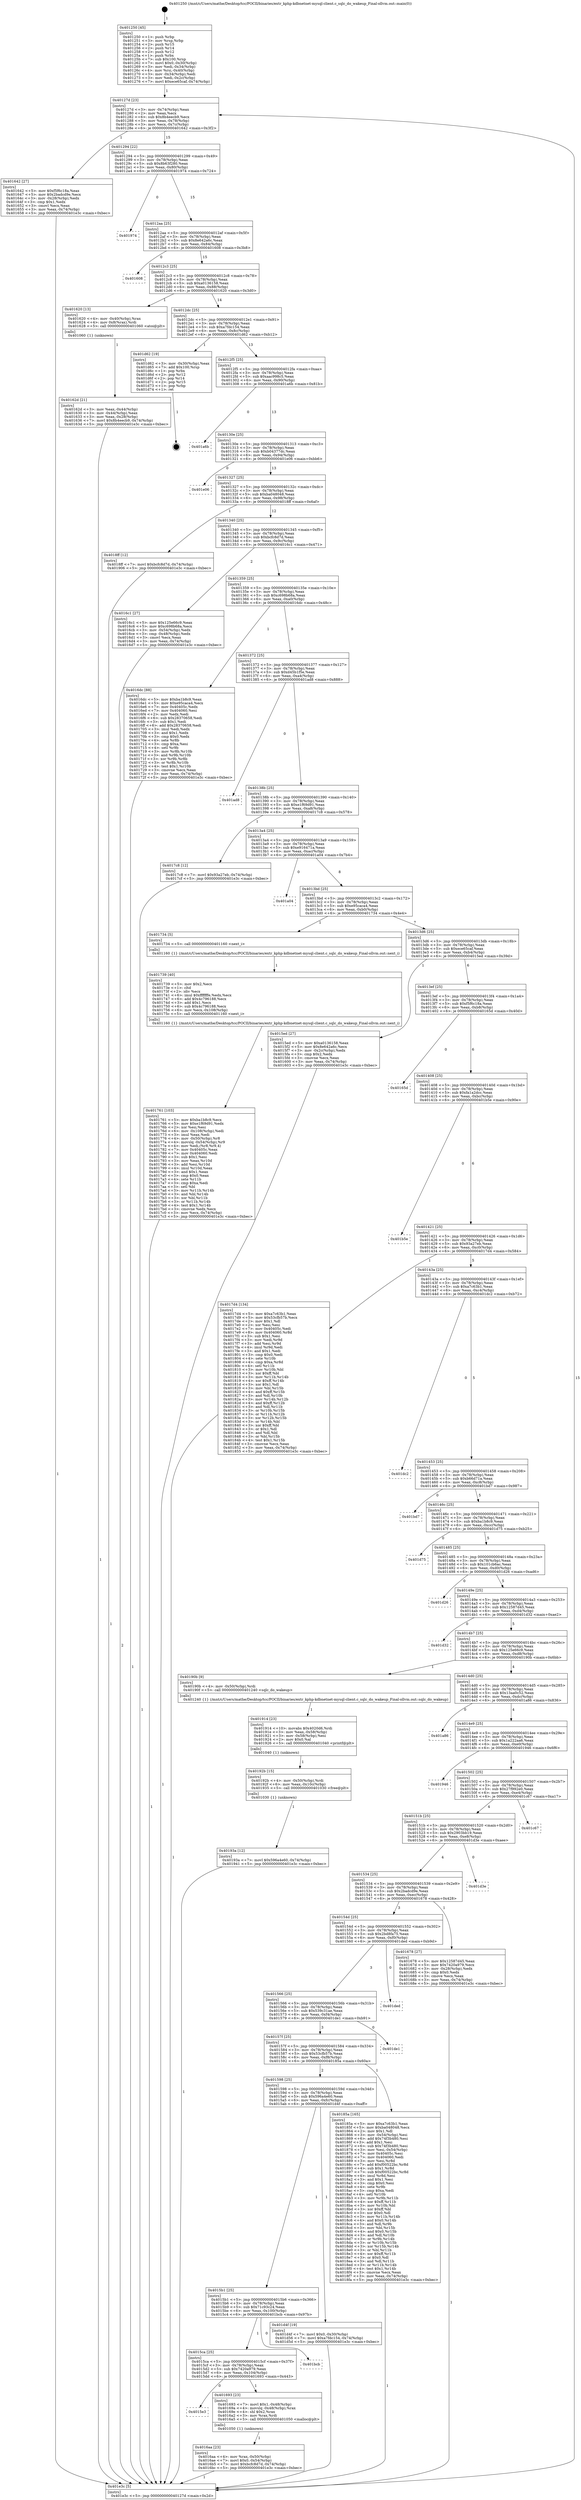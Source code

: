 digraph "0x401250" {
  label = "0x401250 (/mnt/c/Users/mathe/Desktop/tcc/POCII/binaries/extr_kphp-kdbnetnet-mysql-client.c_sqlc_do_wakeup_Final-ollvm.out::main(0))"
  labelloc = "t"
  node[shape=record]

  Entry [label="",width=0.3,height=0.3,shape=circle,fillcolor=black,style=filled]
  "0x40127d" [label="{
     0x40127d [23]\l
     | [instrs]\l
     &nbsp;&nbsp;0x40127d \<+3\>: mov -0x74(%rbp),%eax\l
     &nbsp;&nbsp;0x401280 \<+2\>: mov %eax,%ecx\l
     &nbsp;&nbsp;0x401282 \<+6\>: sub $0x8b4eecb9,%ecx\l
     &nbsp;&nbsp;0x401288 \<+3\>: mov %eax,-0x78(%rbp)\l
     &nbsp;&nbsp;0x40128b \<+3\>: mov %ecx,-0x7c(%rbp)\l
     &nbsp;&nbsp;0x40128e \<+6\>: je 0000000000401642 \<main+0x3f2\>\l
  }"]
  "0x401642" [label="{
     0x401642 [27]\l
     | [instrs]\l
     &nbsp;&nbsp;0x401642 \<+5\>: mov $0xf5f6c18a,%eax\l
     &nbsp;&nbsp;0x401647 \<+5\>: mov $0x2badcd9e,%ecx\l
     &nbsp;&nbsp;0x40164c \<+3\>: mov -0x28(%rbp),%edx\l
     &nbsp;&nbsp;0x40164f \<+3\>: cmp $0x1,%edx\l
     &nbsp;&nbsp;0x401652 \<+3\>: cmovl %ecx,%eax\l
     &nbsp;&nbsp;0x401655 \<+3\>: mov %eax,-0x74(%rbp)\l
     &nbsp;&nbsp;0x401658 \<+5\>: jmp 0000000000401e3c \<main+0xbec\>\l
  }"]
  "0x401294" [label="{
     0x401294 [22]\l
     | [instrs]\l
     &nbsp;&nbsp;0x401294 \<+5\>: jmp 0000000000401299 \<main+0x49\>\l
     &nbsp;&nbsp;0x401299 \<+3\>: mov -0x78(%rbp),%eax\l
     &nbsp;&nbsp;0x40129c \<+5\>: sub $0x8b63f280,%eax\l
     &nbsp;&nbsp;0x4012a1 \<+3\>: mov %eax,-0x80(%rbp)\l
     &nbsp;&nbsp;0x4012a4 \<+6\>: je 0000000000401974 \<main+0x724\>\l
  }"]
  Exit [label="",width=0.3,height=0.3,shape=circle,fillcolor=black,style=filled,peripheries=2]
  "0x401974" [label="{
     0x401974\l
  }", style=dashed]
  "0x4012aa" [label="{
     0x4012aa [25]\l
     | [instrs]\l
     &nbsp;&nbsp;0x4012aa \<+5\>: jmp 00000000004012af \<main+0x5f\>\l
     &nbsp;&nbsp;0x4012af \<+3\>: mov -0x78(%rbp),%eax\l
     &nbsp;&nbsp;0x4012b2 \<+5\>: sub $0x8e642a6c,%eax\l
     &nbsp;&nbsp;0x4012b7 \<+6\>: mov %eax,-0x84(%rbp)\l
     &nbsp;&nbsp;0x4012bd \<+6\>: je 0000000000401608 \<main+0x3b8\>\l
  }"]
  "0x40193a" [label="{
     0x40193a [12]\l
     | [instrs]\l
     &nbsp;&nbsp;0x40193a \<+7\>: movl $0x596a4e60,-0x74(%rbp)\l
     &nbsp;&nbsp;0x401941 \<+5\>: jmp 0000000000401e3c \<main+0xbec\>\l
  }"]
  "0x401608" [label="{
     0x401608\l
  }", style=dashed]
  "0x4012c3" [label="{
     0x4012c3 [25]\l
     | [instrs]\l
     &nbsp;&nbsp;0x4012c3 \<+5\>: jmp 00000000004012c8 \<main+0x78\>\l
     &nbsp;&nbsp;0x4012c8 \<+3\>: mov -0x78(%rbp),%eax\l
     &nbsp;&nbsp;0x4012cb \<+5\>: sub $0xa0136158,%eax\l
     &nbsp;&nbsp;0x4012d0 \<+6\>: mov %eax,-0x88(%rbp)\l
     &nbsp;&nbsp;0x4012d6 \<+6\>: je 0000000000401620 \<main+0x3d0\>\l
  }"]
  "0x40192b" [label="{
     0x40192b [15]\l
     | [instrs]\l
     &nbsp;&nbsp;0x40192b \<+4\>: mov -0x50(%rbp),%rdi\l
     &nbsp;&nbsp;0x40192f \<+6\>: mov %eax,-0x10c(%rbp)\l
     &nbsp;&nbsp;0x401935 \<+5\>: call 0000000000401030 \<free@plt\>\l
     | [calls]\l
     &nbsp;&nbsp;0x401030 \{1\} (unknown)\l
  }"]
  "0x401620" [label="{
     0x401620 [13]\l
     | [instrs]\l
     &nbsp;&nbsp;0x401620 \<+4\>: mov -0x40(%rbp),%rax\l
     &nbsp;&nbsp;0x401624 \<+4\>: mov 0x8(%rax),%rdi\l
     &nbsp;&nbsp;0x401628 \<+5\>: call 0000000000401060 \<atoi@plt\>\l
     | [calls]\l
     &nbsp;&nbsp;0x401060 \{1\} (unknown)\l
  }"]
  "0x4012dc" [label="{
     0x4012dc [25]\l
     | [instrs]\l
     &nbsp;&nbsp;0x4012dc \<+5\>: jmp 00000000004012e1 \<main+0x91\>\l
     &nbsp;&nbsp;0x4012e1 \<+3\>: mov -0x78(%rbp),%eax\l
     &nbsp;&nbsp;0x4012e4 \<+5\>: sub $0xa7fdc154,%eax\l
     &nbsp;&nbsp;0x4012e9 \<+6\>: mov %eax,-0x8c(%rbp)\l
     &nbsp;&nbsp;0x4012ef \<+6\>: je 0000000000401d62 \<main+0xb12\>\l
  }"]
  "0x401914" [label="{
     0x401914 [23]\l
     | [instrs]\l
     &nbsp;&nbsp;0x401914 \<+10\>: movabs $0x4020d6,%rdi\l
     &nbsp;&nbsp;0x40191e \<+3\>: mov %eax,-0x58(%rbp)\l
     &nbsp;&nbsp;0x401921 \<+3\>: mov -0x58(%rbp),%esi\l
     &nbsp;&nbsp;0x401924 \<+2\>: mov $0x0,%al\l
     &nbsp;&nbsp;0x401926 \<+5\>: call 0000000000401040 \<printf@plt\>\l
     | [calls]\l
     &nbsp;&nbsp;0x401040 \{1\} (unknown)\l
  }"]
  "0x401d62" [label="{
     0x401d62 [19]\l
     | [instrs]\l
     &nbsp;&nbsp;0x401d62 \<+3\>: mov -0x30(%rbp),%eax\l
     &nbsp;&nbsp;0x401d65 \<+7\>: add $0x100,%rsp\l
     &nbsp;&nbsp;0x401d6c \<+1\>: pop %rbx\l
     &nbsp;&nbsp;0x401d6d \<+2\>: pop %r12\l
     &nbsp;&nbsp;0x401d6f \<+2\>: pop %r14\l
     &nbsp;&nbsp;0x401d71 \<+2\>: pop %r15\l
     &nbsp;&nbsp;0x401d73 \<+1\>: pop %rbp\l
     &nbsp;&nbsp;0x401d74 \<+1\>: ret\l
  }"]
  "0x4012f5" [label="{
     0x4012f5 [25]\l
     | [instrs]\l
     &nbsp;&nbsp;0x4012f5 \<+5\>: jmp 00000000004012fa \<main+0xaa\>\l
     &nbsp;&nbsp;0x4012fa \<+3\>: mov -0x78(%rbp),%eax\l
     &nbsp;&nbsp;0x4012fd \<+5\>: sub $0xaac998c5,%eax\l
     &nbsp;&nbsp;0x401302 \<+6\>: mov %eax,-0x90(%rbp)\l
     &nbsp;&nbsp;0x401308 \<+6\>: je 0000000000401a6b \<main+0x81b\>\l
  }"]
  "0x401761" [label="{
     0x401761 [103]\l
     | [instrs]\l
     &nbsp;&nbsp;0x401761 \<+5\>: mov $0xba1b8c9,%ecx\l
     &nbsp;&nbsp;0x401766 \<+5\>: mov $0xe1f69d91,%edx\l
     &nbsp;&nbsp;0x40176b \<+2\>: xor %esi,%esi\l
     &nbsp;&nbsp;0x40176d \<+6\>: mov -0x108(%rbp),%edi\l
     &nbsp;&nbsp;0x401773 \<+3\>: imul %eax,%edi\l
     &nbsp;&nbsp;0x401776 \<+4\>: mov -0x50(%rbp),%r8\l
     &nbsp;&nbsp;0x40177a \<+4\>: movslq -0x54(%rbp),%r9\l
     &nbsp;&nbsp;0x40177e \<+4\>: mov %edi,(%r8,%r9,4)\l
     &nbsp;&nbsp;0x401782 \<+7\>: mov 0x40405c,%eax\l
     &nbsp;&nbsp;0x401789 \<+7\>: mov 0x404060,%edi\l
     &nbsp;&nbsp;0x401790 \<+3\>: sub $0x1,%esi\l
     &nbsp;&nbsp;0x401793 \<+3\>: mov %eax,%r10d\l
     &nbsp;&nbsp;0x401796 \<+3\>: add %esi,%r10d\l
     &nbsp;&nbsp;0x401799 \<+4\>: imul %r10d,%eax\l
     &nbsp;&nbsp;0x40179d \<+3\>: and $0x1,%eax\l
     &nbsp;&nbsp;0x4017a0 \<+3\>: cmp $0x0,%eax\l
     &nbsp;&nbsp;0x4017a3 \<+4\>: sete %r11b\l
     &nbsp;&nbsp;0x4017a7 \<+3\>: cmp $0xa,%edi\l
     &nbsp;&nbsp;0x4017aa \<+3\>: setl %bl\l
     &nbsp;&nbsp;0x4017ad \<+3\>: mov %r11b,%r14b\l
     &nbsp;&nbsp;0x4017b0 \<+3\>: and %bl,%r14b\l
     &nbsp;&nbsp;0x4017b3 \<+3\>: xor %bl,%r11b\l
     &nbsp;&nbsp;0x4017b6 \<+3\>: or %r11b,%r14b\l
     &nbsp;&nbsp;0x4017b9 \<+4\>: test $0x1,%r14b\l
     &nbsp;&nbsp;0x4017bd \<+3\>: cmovne %edx,%ecx\l
     &nbsp;&nbsp;0x4017c0 \<+3\>: mov %ecx,-0x74(%rbp)\l
     &nbsp;&nbsp;0x4017c3 \<+5\>: jmp 0000000000401e3c \<main+0xbec\>\l
  }"]
  "0x401a6b" [label="{
     0x401a6b\l
  }", style=dashed]
  "0x40130e" [label="{
     0x40130e [25]\l
     | [instrs]\l
     &nbsp;&nbsp;0x40130e \<+5\>: jmp 0000000000401313 \<main+0xc3\>\l
     &nbsp;&nbsp;0x401313 \<+3\>: mov -0x78(%rbp),%eax\l
     &nbsp;&nbsp;0x401316 \<+5\>: sub $0xb04377dc,%eax\l
     &nbsp;&nbsp;0x40131b \<+6\>: mov %eax,-0x94(%rbp)\l
     &nbsp;&nbsp;0x401321 \<+6\>: je 0000000000401e06 \<main+0xbb6\>\l
  }"]
  "0x401739" [label="{
     0x401739 [40]\l
     | [instrs]\l
     &nbsp;&nbsp;0x401739 \<+5\>: mov $0x2,%ecx\l
     &nbsp;&nbsp;0x40173e \<+1\>: cltd\l
     &nbsp;&nbsp;0x40173f \<+2\>: idiv %ecx\l
     &nbsp;&nbsp;0x401741 \<+6\>: imul $0xfffffffe,%edx,%ecx\l
     &nbsp;&nbsp;0x401747 \<+6\>: add $0x4c796188,%ecx\l
     &nbsp;&nbsp;0x40174d \<+3\>: add $0x1,%ecx\l
     &nbsp;&nbsp;0x401750 \<+6\>: sub $0x4c796188,%ecx\l
     &nbsp;&nbsp;0x401756 \<+6\>: mov %ecx,-0x108(%rbp)\l
     &nbsp;&nbsp;0x40175c \<+5\>: call 0000000000401160 \<next_i\>\l
     | [calls]\l
     &nbsp;&nbsp;0x401160 \{1\} (/mnt/c/Users/mathe/Desktop/tcc/POCII/binaries/extr_kphp-kdbnetnet-mysql-client.c_sqlc_do_wakeup_Final-ollvm.out::next_i)\l
  }"]
  "0x401e06" [label="{
     0x401e06\l
  }", style=dashed]
  "0x401327" [label="{
     0x401327 [25]\l
     | [instrs]\l
     &nbsp;&nbsp;0x401327 \<+5\>: jmp 000000000040132c \<main+0xdc\>\l
     &nbsp;&nbsp;0x40132c \<+3\>: mov -0x78(%rbp),%eax\l
     &nbsp;&nbsp;0x40132f \<+5\>: sub $0xba048048,%eax\l
     &nbsp;&nbsp;0x401334 \<+6\>: mov %eax,-0x98(%rbp)\l
     &nbsp;&nbsp;0x40133a \<+6\>: je 00000000004018ff \<main+0x6af\>\l
  }"]
  "0x4016aa" [label="{
     0x4016aa [23]\l
     | [instrs]\l
     &nbsp;&nbsp;0x4016aa \<+4\>: mov %rax,-0x50(%rbp)\l
     &nbsp;&nbsp;0x4016ae \<+7\>: movl $0x0,-0x54(%rbp)\l
     &nbsp;&nbsp;0x4016b5 \<+7\>: movl $0xbcfc8d7d,-0x74(%rbp)\l
     &nbsp;&nbsp;0x4016bc \<+5\>: jmp 0000000000401e3c \<main+0xbec\>\l
  }"]
  "0x4018ff" [label="{
     0x4018ff [12]\l
     | [instrs]\l
     &nbsp;&nbsp;0x4018ff \<+7\>: movl $0xbcfc8d7d,-0x74(%rbp)\l
     &nbsp;&nbsp;0x401906 \<+5\>: jmp 0000000000401e3c \<main+0xbec\>\l
  }"]
  "0x401340" [label="{
     0x401340 [25]\l
     | [instrs]\l
     &nbsp;&nbsp;0x401340 \<+5\>: jmp 0000000000401345 \<main+0xf5\>\l
     &nbsp;&nbsp;0x401345 \<+3\>: mov -0x78(%rbp),%eax\l
     &nbsp;&nbsp;0x401348 \<+5\>: sub $0xbcfc8d7d,%eax\l
     &nbsp;&nbsp;0x40134d \<+6\>: mov %eax,-0x9c(%rbp)\l
     &nbsp;&nbsp;0x401353 \<+6\>: je 00000000004016c1 \<main+0x471\>\l
  }"]
  "0x4015e3" [label="{
     0x4015e3\l
  }", style=dashed]
  "0x4016c1" [label="{
     0x4016c1 [27]\l
     | [instrs]\l
     &nbsp;&nbsp;0x4016c1 \<+5\>: mov $0x125e66c9,%eax\l
     &nbsp;&nbsp;0x4016c6 \<+5\>: mov $0xc698b68a,%ecx\l
     &nbsp;&nbsp;0x4016cb \<+3\>: mov -0x54(%rbp),%edx\l
     &nbsp;&nbsp;0x4016ce \<+3\>: cmp -0x48(%rbp),%edx\l
     &nbsp;&nbsp;0x4016d1 \<+3\>: cmovl %ecx,%eax\l
     &nbsp;&nbsp;0x4016d4 \<+3\>: mov %eax,-0x74(%rbp)\l
     &nbsp;&nbsp;0x4016d7 \<+5\>: jmp 0000000000401e3c \<main+0xbec\>\l
  }"]
  "0x401359" [label="{
     0x401359 [25]\l
     | [instrs]\l
     &nbsp;&nbsp;0x401359 \<+5\>: jmp 000000000040135e \<main+0x10e\>\l
     &nbsp;&nbsp;0x40135e \<+3\>: mov -0x78(%rbp),%eax\l
     &nbsp;&nbsp;0x401361 \<+5\>: sub $0xc698b68a,%eax\l
     &nbsp;&nbsp;0x401366 \<+6\>: mov %eax,-0xa0(%rbp)\l
     &nbsp;&nbsp;0x40136c \<+6\>: je 00000000004016dc \<main+0x48c\>\l
  }"]
  "0x401693" [label="{
     0x401693 [23]\l
     | [instrs]\l
     &nbsp;&nbsp;0x401693 \<+7\>: movl $0x1,-0x48(%rbp)\l
     &nbsp;&nbsp;0x40169a \<+4\>: movslq -0x48(%rbp),%rax\l
     &nbsp;&nbsp;0x40169e \<+4\>: shl $0x2,%rax\l
     &nbsp;&nbsp;0x4016a2 \<+3\>: mov %rax,%rdi\l
     &nbsp;&nbsp;0x4016a5 \<+5\>: call 0000000000401050 \<malloc@plt\>\l
     | [calls]\l
     &nbsp;&nbsp;0x401050 \{1\} (unknown)\l
  }"]
  "0x4016dc" [label="{
     0x4016dc [88]\l
     | [instrs]\l
     &nbsp;&nbsp;0x4016dc \<+5\>: mov $0xba1b8c9,%eax\l
     &nbsp;&nbsp;0x4016e1 \<+5\>: mov $0xe95caca4,%ecx\l
     &nbsp;&nbsp;0x4016e6 \<+7\>: mov 0x40405c,%edx\l
     &nbsp;&nbsp;0x4016ed \<+7\>: mov 0x404060,%esi\l
     &nbsp;&nbsp;0x4016f4 \<+2\>: mov %edx,%edi\l
     &nbsp;&nbsp;0x4016f6 \<+6\>: sub $0x28370658,%edi\l
     &nbsp;&nbsp;0x4016fc \<+3\>: sub $0x1,%edi\l
     &nbsp;&nbsp;0x4016ff \<+6\>: add $0x28370658,%edi\l
     &nbsp;&nbsp;0x401705 \<+3\>: imul %edi,%edx\l
     &nbsp;&nbsp;0x401708 \<+3\>: and $0x1,%edx\l
     &nbsp;&nbsp;0x40170b \<+3\>: cmp $0x0,%edx\l
     &nbsp;&nbsp;0x40170e \<+4\>: sete %r8b\l
     &nbsp;&nbsp;0x401712 \<+3\>: cmp $0xa,%esi\l
     &nbsp;&nbsp;0x401715 \<+4\>: setl %r9b\l
     &nbsp;&nbsp;0x401719 \<+3\>: mov %r8b,%r10b\l
     &nbsp;&nbsp;0x40171c \<+3\>: and %r9b,%r10b\l
     &nbsp;&nbsp;0x40171f \<+3\>: xor %r9b,%r8b\l
     &nbsp;&nbsp;0x401722 \<+3\>: or %r8b,%r10b\l
     &nbsp;&nbsp;0x401725 \<+4\>: test $0x1,%r10b\l
     &nbsp;&nbsp;0x401729 \<+3\>: cmovne %ecx,%eax\l
     &nbsp;&nbsp;0x40172c \<+3\>: mov %eax,-0x74(%rbp)\l
     &nbsp;&nbsp;0x40172f \<+5\>: jmp 0000000000401e3c \<main+0xbec\>\l
  }"]
  "0x401372" [label="{
     0x401372 [25]\l
     | [instrs]\l
     &nbsp;&nbsp;0x401372 \<+5\>: jmp 0000000000401377 \<main+0x127\>\l
     &nbsp;&nbsp;0x401377 \<+3\>: mov -0x78(%rbp),%eax\l
     &nbsp;&nbsp;0x40137a \<+5\>: sub $0xd45b1f5e,%eax\l
     &nbsp;&nbsp;0x40137f \<+6\>: mov %eax,-0xa4(%rbp)\l
     &nbsp;&nbsp;0x401385 \<+6\>: je 0000000000401ad8 \<main+0x888\>\l
  }"]
  "0x4015ca" [label="{
     0x4015ca [25]\l
     | [instrs]\l
     &nbsp;&nbsp;0x4015ca \<+5\>: jmp 00000000004015cf \<main+0x37f\>\l
     &nbsp;&nbsp;0x4015cf \<+3\>: mov -0x78(%rbp),%eax\l
     &nbsp;&nbsp;0x4015d2 \<+5\>: sub $0x7420a979,%eax\l
     &nbsp;&nbsp;0x4015d7 \<+6\>: mov %eax,-0x104(%rbp)\l
     &nbsp;&nbsp;0x4015dd \<+6\>: je 0000000000401693 \<main+0x443\>\l
  }"]
  "0x401ad8" [label="{
     0x401ad8\l
  }", style=dashed]
  "0x40138b" [label="{
     0x40138b [25]\l
     | [instrs]\l
     &nbsp;&nbsp;0x40138b \<+5\>: jmp 0000000000401390 \<main+0x140\>\l
     &nbsp;&nbsp;0x401390 \<+3\>: mov -0x78(%rbp),%eax\l
     &nbsp;&nbsp;0x401393 \<+5\>: sub $0xe1f69d91,%eax\l
     &nbsp;&nbsp;0x401398 \<+6\>: mov %eax,-0xa8(%rbp)\l
     &nbsp;&nbsp;0x40139e \<+6\>: je 00000000004017c8 \<main+0x578\>\l
  }"]
  "0x401bcb" [label="{
     0x401bcb\l
  }", style=dashed]
  "0x4017c8" [label="{
     0x4017c8 [12]\l
     | [instrs]\l
     &nbsp;&nbsp;0x4017c8 \<+7\>: movl $0x93a27eb,-0x74(%rbp)\l
     &nbsp;&nbsp;0x4017cf \<+5\>: jmp 0000000000401e3c \<main+0xbec\>\l
  }"]
  "0x4013a4" [label="{
     0x4013a4 [25]\l
     | [instrs]\l
     &nbsp;&nbsp;0x4013a4 \<+5\>: jmp 00000000004013a9 \<main+0x159\>\l
     &nbsp;&nbsp;0x4013a9 \<+3\>: mov -0x78(%rbp),%eax\l
     &nbsp;&nbsp;0x4013ac \<+5\>: sub $0xe916471a,%eax\l
     &nbsp;&nbsp;0x4013b1 \<+6\>: mov %eax,-0xac(%rbp)\l
     &nbsp;&nbsp;0x4013b7 \<+6\>: je 0000000000401a04 \<main+0x7b4\>\l
  }"]
  "0x4015b1" [label="{
     0x4015b1 [25]\l
     | [instrs]\l
     &nbsp;&nbsp;0x4015b1 \<+5\>: jmp 00000000004015b6 \<main+0x366\>\l
     &nbsp;&nbsp;0x4015b6 \<+3\>: mov -0x78(%rbp),%eax\l
     &nbsp;&nbsp;0x4015b9 \<+5\>: sub $0x71c93c24,%eax\l
     &nbsp;&nbsp;0x4015be \<+6\>: mov %eax,-0x100(%rbp)\l
     &nbsp;&nbsp;0x4015c4 \<+6\>: je 0000000000401bcb \<main+0x97b\>\l
  }"]
  "0x401a04" [label="{
     0x401a04\l
  }", style=dashed]
  "0x4013bd" [label="{
     0x4013bd [25]\l
     | [instrs]\l
     &nbsp;&nbsp;0x4013bd \<+5\>: jmp 00000000004013c2 \<main+0x172\>\l
     &nbsp;&nbsp;0x4013c2 \<+3\>: mov -0x78(%rbp),%eax\l
     &nbsp;&nbsp;0x4013c5 \<+5\>: sub $0xe95caca4,%eax\l
     &nbsp;&nbsp;0x4013ca \<+6\>: mov %eax,-0xb0(%rbp)\l
     &nbsp;&nbsp;0x4013d0 \<+6\>: je 0000000000401734 \<main+0x4e4\>\l
  }"]
  "0x401d4f" [label="{
     0x401d4f [19]\l
     | [instrs]\l
     &nbsp;&nbsp;0x401d4f \<+7\>: movl $0x0,-0x30(%rbp)\l
     &nbsp;&nbsp;0x401d56 \<+7\>: movl $0xa7fdc154,-0x74(%rbp)\l
     &nbsp;&nbsp;0x401d5d \<+5\>: jmp 0000000000401e3c \<main+0xbec\>\l
  }"]
  "0x401734" [label="{
     0x401734 [5]\l
     | [instrs]\l
     &nbsp;&nbsp;0x401734 \<+5\>: call 0000000000401160 \<next_i\>\l
     | [calls]\l
     &nbsp;&nbsp;0x401160 \{1\} (/mnt/c/Users/mathe/Desktop/tcc/POCII/binaries/extr_kphp-kdbnetnet-mysql-client.c_sqlc_do_wakeup_Final-ollvm.out::next_i)\l
  }"]
  "0x4013d6" [label="{
     0x4013d6 [25]\l
     | [instrs]\l
     &nbsp;&nbsp;0x4013d6 \<+5\>: jmp 00000000004013db \<main+0x18b\>\l
     &nbsp;&nbsp;0x4013db \<+3\>: mov -0x78(%rbp),%eax\l
     &nbsp;&nbsp;0x4013de \<+5\>: sub $0xece65caf,%eax\l
     &nbsp;&nbsp;0x4013e3 \<+6\>: mov %eax,-0xb4(%rbp)\l
     &nbsp;&nbsp;0x4013e9 \<+6\>: je 00000000004015ed \<main+0x39d\>\l
  }"]
  "0x401598" [label="{
     0x401598 [25]\l
     | [instrs]\l
     &nbsp;&nbsp;0x401598 \<+5\>: jmp 000000000040159d \<main+0x34d\>\l
     &nbsp;&nbsp;0x40159d \<+3\>: mov -0x78(%rbp),%eax\l
     &nbsp;&nbsp;0x4015a0 \<+5\>: sub $0x596a4e60,%eax\l
     &nbsp;&nbsp;0x4015a5 \<+6\>: mov %eax,-0xfc(%rbp)\l
     &nbsp;&nbsp;0x4015ab \<+6\>: je 0000000000401d4f \<main+0xaff\>\l
  }"]
  "0x4015ed" [label="{
     0x4015ed [27]\l
     | [instrs]\l
     &nbsp;&nbsp;0x4015ed \<+5\>: mov $0xa0136158,%eax\l
     &nbsp;&nbsp;0x4015f2 \<+5\>: mov $0x8e642a6c,%ecx\l
     &nbsp;&nbsp;0x4015f7 \<+3\>: mov -0x2c(%rbp),%edx\l
     &nbsp;&nbsp;0x4015fa \<+3\>: cmp $0x2,%edx\l
     &nbsp;&nbsp;0x4015fd \<+3\>: cmovne %ecx,%eax\l
     &nbsp;&nbsp;0x401600 \<+3\>: mov %eax,-0x74(%rbp)\l
     &nbsp;&nbsp;0x401603 \<+5\>: jmp 0000000000401e3c \<main+0xbec\>\l
  }"]
  "0x4013ef" [label="{
     0x4013ef [25]\l
     | [instrs]\l
     &nbsp;&nbsp;0x4013ef \<+5\>: jmp 00000000004013f4 \<main+0x1a4\>\l
     &nbsp;&nbsp;0x4013f4 \<+3\>: mov -0x78(%rbp),%eax\l
     &nbsp;&nbsp;0x4013f7 \<+5\>: sub $0xf5f6c18a,%eax\l
     &nbsp;&nbsp;0x4013fc \<+6\>: mov %eax,-0xb8(%rbp)\l
     &nbsp;&nbsp;0x401402 \<+6\>: je 000000000040165d \<main+0x40d\>\l
  }"]
  "0x401e3c" [label="{
     0x401e3c [5]\l
     | [instrs]\l
     &nbsp;&nbsp;0x401e3c \<+5\>: jmp 000000000040127d \<main+0x2d\>\l
  }"]
  "0x401250" [label="{
     0x401250 [45]\l
     | [instrs]\l
     &nbsp;&nbsp;0x401250 \<+1\>: push %rbp\l
     &nbsp;&nbsp;0x401251 \<+3\>: mov %rsp,%rbp\l
     &nbsp;&nbsp;0x401254 \<+2\>: push %r15\l
     &nbsp;&nbsp;0x401256 \<+2\>: push %r14\l
     &nbsp;&nbsp;0x401258 \<+2\>: push %r12\l
     &nbsp;&nbsp;0x40125a \<+1\>: push %rbx\l
     &nbsp;&nbsp;0x40125b \<+7\>: sub $0x100,%rsp\l
     &nbsp;&nbsp;0x401262 \<+7\>: movl $0x0,-0x30(%rbp)\l
     &nbsp;&nbsp;0x401269 \<+3\>: mov %edi,-0x34(%rbp)\l
     &nbsp;&nbsp;0x40126c \<+4\>: mov %rsi,-0x40(%rbp)\l
     &nbsp;&nbsp;0x401270 \<+3\>: mov -0x34(%rbp),%edi\l
     &nbsp;&nbsp;0x401273 \<+3\>: mov %edi,-0x2c(%rbp)\l
     &nbsp;&nbsp;0x401276 \<+7\>: movl $0xece65caf,-0x74(%rbp)\l
  }"]
  "0x40162d" [label="{
     0x40162d [21]\l
     | [instrs]\l
     &nbsp;&nbsp;0x40162d \<+3\>: mov %eax,-0x44(%rbp)\l
     &nbsp;&nbsp;0x401630 \<+3\>: mov -0x44(%rbp),%eax\l
     &nbsp;&nbsp;0x401633 \<+3\>: mov %eax,-0x28(%rbp)\l
     &nbsp;&nbsp;0x401636 \<+7\>: movl $0x8b4eecb9,-0x74(%rbp)\l
     &nbsp;&nbsp;0x40163d \<+5\>: jmp 0000000000401e3c \<main+0xbec\>\l
  }"]
  "0x40185a" [label="{
     0x40185a [165]\l
     | [instrs]\l
     &nbsp;&nbsp;0x40185a \<+5\>: mov $0xa7c63b1,%eax\l
     &nbsp;&nbsp;0x40185f \<+5\>: mov $0xba048048,%ecx\l
     &nbsp;&nbsp;0x401864 \<+2\>: mov $0x1,%dl\l
     &nbsp;&nbsp;0x401866 \<+3\>: mov -0x54(%rbp),%esi\l
     &nbsp;&nbsp;0x401869 \<+6\>: add $0x74f3b480,%esi\l
     &nbsp;&nbsp;0x40186f \<+3\>: add $0x1,%esi\l
     &nbsp;&nbsp;0x401872 \<+6\>: sub $0x74f3b480,%esi\l
     &nbsp;&nbsp;0x401878 \<+3\>: mov %esi,-0x54(%rbp)\l
     &nbsp;&nbsp;0x40187b \<+7\>: mov 0x40405c,%esi\l
     &nbsp;&nbsp;0x401882 \<+7\>: mov 0x404060,%edi\l
     &nbsp;&nbsp;0x401889 \<+3\>: mov %esi,%r8d\l
     &nbsp;&nbsp;0x40188c \<+7\>: add $0xf00522bc,%r8d\l
     &nbsp;&nbsp;0x401893 \<+4\>: sub $0x1,%r8d\l
     &nbsp;&nbsp;0x401897 \<+7\>: sub $0xf00522bc,%r8d\l
     &nbsp;&nbsp;0x40189e \<+4\>: imul %r8d,%esi\l
     &nbsp;&nbsp;0x4018a2 \<+3\>: and $0x1,%esi\l
     &nbsp;&nbsp;0x4018a5 \<+3\>: cmp $0x0,%esi\l
     &nbsp;&nbsp;0x4018a8 \<+4\>: sete %r9b\l
     &nbsp;&nbsp;0x4018ac \<+3\>: cmp $0xa,%edi\l
     &nbsp;&nbsp;0x4018af \<+4\>: setl %r10b\l
     &nbsp;&nbsp;0x4018b3 \<+3\>: mov %r9b,%r11b\l
     &nbsp;&nbsp;0x4018b6 \<+4\>: xor $0xff,%r11b\l
     &nbsp;&nbsp;0x4018ba \<+3\>: mov %r10b,%bl\l
     &nbsp;&nbsp;0x4018bd \<+3\>: xor $0xff,%bl\l
     &nbsp;&nbsp;0x4018c0 \<+3\>: xor $0x0,%dl\l
     &nbsp;&nbsp;0x4018c3 \<+3\>: mov %r11b,%r14b\l
     &nbsp;&nbsp;0x4018c6 \<+4\>: and $0x0,%r14b\l
     &nbsp;&nbsp;0x4018ca \<+3\>: and %dl,%r9b\l
     &nbsp;&nbsp;0x4018cd \<+3\>: mov %bl,%r15b\l
     &nbsp;&nbsp;0x4018d0 \<+4\>: and $0x0,%r15b\l
     &nbsp;&nbsp;0x4018d4 \<+3\>: and %dl,%r10b\l
     &nbsp;&nbsp;0x4018d7 \<+3\>: or %r9b,%r14b\l
     &nbsp;&nbsp;0x4018da \<+3\>: or %r10b,%r15b\l
     &nbsp;&nbsp;0x4018dd \<+3\>: xor %r15b,%r14b\l
     &nbsp;&nbsp;0x4018e0 \<+3\>: or %bl,%r11b\l
     &nbsp;&nbsp;0x4018e3 \<+4\>: xor $0xff,%r11b\l
     &nbsp;&nbsp;0x4018e7 \<+3\>: or $0x0,%dl\l
     &nbsp;&nbsp;0x4018ea \<+3\>: and %dl,%r11b\l
     &nbsp;&nbsp;0x4018ed \<+3\>: or %r11b,%r14b\l
     &nbsp;&nbsp;0x4018f0 \<+4\>: test $0x1,%r14b\l
     &nbsp;&nbsp;0x4018f4 \<+3\>: cmovne %ecx,%eax\l
     &nbsp;&nbsp;0x4018f7 \<+3\>: mov %eax,-0x74(%rbp)\l
     &nbsp;&nbsp;0x4018fa \<+5\>: jmp 0000000000401e3c \<main+0xbec\>\l
  }"]
  "0x40165d" [label="{
     0x40165d\l
  }", style=dashed]
  "0x401408" [label="{
     0x401408 [25]\l
     | [instrs]\l
     &nbsp;&nbsp;0x401408 \<+5\>: jmp 000000000040140d \<main+0x1bd\>\l
     &nbsp;&nbsp;0x40140d \<+3\>: mov -0x78(%rbp),%eax\l
     &nbsp;&nbsp;0x401410 \<+5\>: sub $0xfa1a2dcc,%eax\l
     &nbsp;&nbsp;0x401415 \<+6\>: mov %eax,-0xbc(%rbp)\l
     &nbsp;&nbsp;0x40141b \<+6\>: je 0000000000401b5e \<main+0x90e\>\l
  }"]
  "0x40157f" [label="{
     0x40157f [25]\l
     | [instrs]\l
     &nbsp;&nbsp;0x40157f \<+5\>: jmp 0000000000401584 \<main+0x334\>\l
     &nbsp;&nbsp;0x401584 \<+3\>: mov -0x78(%rbp),%eax\l
     &nbsp;&nbsp;0x401587 \<+5\>: sub $0x53cfb57b,%eax\l
     &nbsp;&nbsp;0x40158c \<+6\>: mov %eax,-0xf8(%rbp)\l
     &nbsp;&nbsp;0x401592 \<+6\>: je 000000000040185a \<main+0x60a\>\l
  }"]
  "0x401b5e" [label="{
     0x401b5e\l
  }", style=dashed]
  "0x401421" [label="{
     0x401421 [25]\l
     | [instrs]\l
     &nbsp;&nbsp;0x401421 \<+5\>: jmp 0000000000401426 \<main+0x1d6\>\l
     &nbsp;&nbsp;0x401426 \<+3\>: mov -0x78(%rbp),%eax\l
     &nbsp;&nbsp;0x401429 \<+5\>: sub $0x93a27eb,%eax\l
     &nbsp;&nbsp;0x40142e \<+6\>: mov %eax,-0xc0(%rbp)\l
     &nbsp;&nbsp;0x401434 \<+6\>: je 00000000004017d4 \<main+0x584\>\l
  }"]
  "0x401de1" [label="{
     0x401de1\l
  }", style=dashed]
  "0x4017d4" [label="{
     0x4017d4 [134]\l
     | [instrs]\l
     &nbsp;&nbsp;0x4017d4 \<+5\>: mov $0xa7c63b1,%eax\l
     &nbsp;&nbsp;0x4017d9 \<+5\>: mov $0x53cfb57b,%ecx\l
     &nbsp;&nbsp;0x4017de \<+2\>: mov $0x1,%dl\l
     &nbsp;&nbsp;0x4017e0 \<+2\>: xor %esi,%esi\l
     &nbsp;&nbsp;0x4017e2 \<+7\>: mov 0x40405c,%edi\l
     &nbsp;&nbsp;0x4017e9 \<+8\>: mov 0x404060,%r8d\l
     &nbsp;&nbsp;0x4017f1 \<+3\>: sub $0x1,%esi\l
     &nbsp;&nbsp;0x4017f4 \<+3\>: mov %edi,%r9d\l
     &nbsp;&nbsp;0x4017f7 \<+3\>: add %esi,%r9d\l
     &nbsp;&nbsp;0x4017fa \<+4\>: imul %r9d,%edi\l
     &nbsp;&nbsp;0x4017fe \<+3\>: and $0x1,%edi\l
     &nbsp;&nbsp;0x401801 \<+3\>: cmp $0x0,%edi\l
     &nbsp;&nbsp;0x401804 \<+4\>: sete %r10b\l
     &nbsp;&nbsp;0x401808 \<+4\>: cmp $0xa,%r8d\l
     &nbsp;&nbsp;0x40180c \<+4\>: setl %r11b\l
     &nbsp;&nbsp;0x401810 \<+3\>: mov %r10b,%bl\l
     &nbsp;&nbsp;0x401813 \<+3\>: xor $0xff,%bl\l
     &nbsp;&nbsp;0x401816 \<+3\>: mov %r11b,%r14b\l
     &nbsp;&nbsp;0x401819 \<+4\>: xor $0xff,%r14b\l
     &nbsp;&nbsp;0x40181d \<+3\>: xor $0x1,%dl\l
     &nbsp;&nbsp;0x401820 \<+3\>: mov %bl,%r15b\l
     &nbsp;&nbsp;0x401823 \<+4\>: and $0xff,%r15b\l
     &nbsp;&nbsp;0x401827 \<+3\>: and %dl,%r10b\l
     &nbsp;&nbsp;0x40182a \<+3\>: mov %r14b,%r12b\l
     &nbsp;&nbsp;0x40182d \<+4\>: and $0xff,%r12b\l
     &nbsp;&nbsp;0x401831 \<+3\>: and %dl,%r11b\l
     &nbsp;&nbsp;0x401834 \<+3\>: or %r10b,%r15b\l
     &nbsp;&nbsp;0x401837 \<+3\>: or %r11b,%r12b\l
     &nbsp;&nbsp;0x40183a \<+3\>: xor %r12b,%r15b\l
     &nbsp;&nbsp;0x40183d \<+3\>: or %r14b,%bl\l
     &nbsp;&nbsp;0x401840 \<+3\>: xor $0xff,%bl\l
     &nbsp;&nbsp;0x401843 \<+3\>: or $0x1,%dl\l
     &nbsp;&nbsp;0x401846 \<+2\>: and %dl,%bl\l
     &nbsp;&nbsp;0x401848 \<+3\>: or %bl,%r15b\l
     &nbsp;&nbsp;0x40184b \<+4\>: test $0x1,%r15b\l
     &nbsp;&nbsp;0x40184f \<+3\>: cmovne %ecx,%eax\l
     &nbsp;&nbsp;0x401852 \<+3\>: mov %eax,-0x74(%rbp)\l
     &nbsp;&nbsp;0x401855 \<+5\>: jmp 0000000000401e3c \<main+0xbec\>\l
  }"]
  "0x40143a" [label="{
     0x40143a [25]\l
     | [instrs]\l
     &nbsp;&nbsp;0x40143a \<+5\>: jmp 000000000040143f \<main+0x1ef\>\l
     &nbsp;&nbsp;0x40143f \<+3\>: mov -0x78(%rbp),%eax\l
     &nbsp;&nbsp;0x401442 \<+5\>: sub $0xa7c63b1,%eax\l
     &nbsp;&nbsp;0x401447 \<+6\>: mov %eax,-0xc4(%rbp)\l
     &nbsp;&nbsp;0x40144d \<+6\>: je 0000000000401dc2 \<main+0xb72\>\l
  }"]
  "0x401566" [label="{
     0x401566 [25]\l
     | [instrs]\l
     &nbsp;&nbsp;0x401566 \<+5\>: jmp 000000000040156b \<main+0x31b\>\l
     &nbsp;&nbsp;0x40156b \<+3\>: mov -0x78(%rbp),%eax\l
     &nbsp;&nbsp;0x40156e \<+5\>: sub $0x539c31ae,%eax\l
     &nbsp;&nbsp;0x401573 \<+6\>: mov %eax,-0xf4(%rbp)\l
     &nbsp;&nbsp;0x401579 \<+6\>: je 0000000000401de1 \<main+0xb91\>\l
  }"]
  "0x401dc2" [label="{
     0x401dc2\l
  }", style=dashed]
  "0x401453" [label="{
     0x401453 [25]\l
     | [instrs]\l
     &nbsp;&nbsp;0x401453 \<+5\>: jmp 0000000000401458 \<main+0x208\>\l
     &nbsp;&nbsp;0x401458 \<+3\>: mov -0x78(%rbp),%eax\l
     &nbsp;&nbsp;0x40145b \<+5\>: sub $0xb66d71a,%eax\l
     &nbsp;&nbsp;0x401460 \<+6\>: mov %eax,-0xc8(%rbp)\l
     &nbsp;&nbsp;0x401466 \<+6\>: je 0000000000401bd7 \<main+0x987\>\l
  }"]
  "0x401ded" [label="{
     0x401ded\l
  }", style=dashed]
  "0x401bd7" [label="{
     0x401bd7\l
  }", style=dashed]
  "0x40146c" [label="{
     0x40146c [25]\l
     | [instrs]\l
     &nbsp;&nbsp;0x40146c \<+5\>: jmp 0000000000401471 \<main+0x221\>\l
     &nbsp;&nbsp;0x401471 \<+3\>: mov -0x78(%rbp),%eax\l
     &nbsp;&nbsp;0x401474 \<+5\>: sub $0xba1b8c9,%eax\l
     &nbsp;&nbsp;0x401479 \<+6\>: mov %eax,-0xcc(%rbp)\l
     &nbsp;&nbsp;0x40147f \<+6\>: je 0000000000401d75 \<main+0xb25\>\l
  }"]
  "0x40154d" [label="{
     0x40154d [25]\l
     | [instrs]\l
     &nbsp;&nbsp;0x40154d \<+5\>: jmp 0000000000401552 \<main+0x302\>\l
     &nbsp;&nbsp;0x401552 \<+3\>: mov -0x78(%rbp),%eax\l
     &nbsp;&nbsp;0x401555 \<+5\>: sub $0x2bd8fa75,%eax\l
     &nbsp;&nbsp;0x40155a \<+6\>: mov %eax,-0xf0(%rbp)\l
     &nbsp;&nbsp;0x401560 \<+6\>: je 0000000000401ded \<main+0xb9d\>\l
  }"]
  "0x401d75" [label="{
     0x401d75\l
  }", style=dashed]
  "0x401485" [label="{
     0x401485 [25]\l
     | [instrs]\l
     &nbsp;&nbsp;0x401485 \<+5\>: jmp 000000000040148a \<main+0x23a\>\l
     &nbsp;&nbsp;0x40148a \<+3\>: mov -0x78(%rbp),%eax\l
     &nbsp;&nbsp;0x40148d \<+5\>: sub $0x101cb6ac,%eax\l
     &nbsp;&nbsp;0x401492 \<+6\>: mov %eax,-0xd0(%rbp)\l
     &nbsp;&nbsp;0x401498 \<+6\>: je 0000000000401d26 \<main+0xad6\>\l
  }"]
  "0x401678" [label="{
     0x401678 [27]\l
     | [instrs]\l
     &nbsp;&nbsp;0x401678 \<+5\>: mov $0x12587d45,%eax\l
     &nbsp;&nbsp;0x40167d \<+5\>: mov $0x7420a979,%ecx\l
     &nbsp;&nbsp;0x401682 \<+3\>: mov -0x28(%rbp),%edx\l
     &nbsp;&nbsp;0x401685 \<+3\>: cmp $0x0,%edx\l
     &nbsp;&nbsp;0x401688 \<+3\>: cmove %ecx,%eax\l
     &nbsp;&nbsp;0x40168b \<+3\>: mov %eax,-0x74(%rbp)\l
     &nbsp;&nbsp;0x40168e \<+5\>: jmp 0000000000401e3c \<main+0xbec\>\l
  }"]
  "0x401d26" [label="{
     0x401d26\l
  }", style=dashed]
  "0x40149e" [label="{
     0x40149e [25]\l
     | [instrs]\l
     &nbsp;&nbsp;0x40149e \<+5\>: jmp 00000000004014a3 \<main+0x253\>\l
     &nbsp;&nbsp;0x4014a3 \<+3\>: mov -0x78(%rbp),%eax\l
     &nbsp;&nbsp;0x4014a6 \<+5\>: sub $0x12587d45,%eax\l
     &nbsp;&nbsp;0x4014ab \<+6\>: mov %eax,-0xd4(%rbp)\l
     &nbsp;&nbsp;0x4014b1 \<+6\>: je 0000000000401d32 \<main+0xae2\>\l
  }"]
  "0x401534" [label="{
     0x401534 [25]\l
     | [instrs]\l
     &nbsp;&nbsp;0x401534 \<+5\>: jmp 0000000000401539 \<main+0x2e9\>\l
     &nbsp;&nbsp;0x401539 \<+3\>: mov -0x78(%rbp),%eax\l
     &nbsp;&nbsp;0x40153c \<+5\>: sub $0x2badcd9e,%eax\l
     &nbsp;&nbsp;0x401541 \<+6\>: mov %eax,-0xec(%rbp)\l
     &nbsp;&nbsp;0x401547 \<+6\>: je 0000000000401678 \<main+0x428\>\l
  }"]
  "0x401d32" [label="{
     0x401d32\l
  }", style=dashed]
  "0x4014b7" [label="{
     0x4014b7 [25]\l
     | [instrs]\l
     &nbsp;&nbsp;0x4014b7 \<+5\>: jmp 00000000004014bc \<main+0x26c\>\l
     &nbsp;&nbsp;0x4014bc \<+3\>: mov -0x78(%rbp),%eax\l
     &nbsp;&nbsp;0x4014bf \<+5\>: sub $0x125e66c9,%eax\l
     &nbsp;&nbsp;0x4014c4 \<+6\>: mov %eax,-0xd8(%rbp)\l
     &nbsp;&nbsp;0x4014ca \<+6\>: je 000000000040190b \<main+0x6bb\>\l
  }"]
  "0x401d3e" [label="{
     0x401d3e\l
  }", style=dashed]
  "0x40190b" [label="{
     0x40190b [9]\l
     | [instrs]\l
     &nbsp;&nbsp;0x40190b \<+4\>: mov -0x50(%rbp),%rdi\l
     &nbsp;&nbsp;0x40190f \<+5\>: call 0000000000401240 \<sqlc_do_wakeup\>\l
     | [calls]\l
     &nbsp;&nbsp;0x401240 \{1\} (/mnt/c/Users/mathe/Desktop/tcc/POCII/binaries/extr_kphp-kdbnetnet-mysql-client.c_sqlc_do_wakeup_Final-ollvm.out::sqlc_do_wakeup)\l
  }"]
  "0x4014d0" [label="{
     0x4014d0 [25]\l
     | [instrs]\l
     &nbsp;&nbsp;0x4014d0 \<+5\>: jmp 00000000004014d5 \<main+0x285\>\l
     &nbsp;&nbsp;0x4014d5 \<+3\>: mov -0x78(%rbp),%eax\l
     &nbsp;&nbsp;0x4014d8 \<+5\>: sub $0x13aa0c52,%eax\l
     &nbsp;&nbsp;0x4014dd \<+6\>: mov %eax,-0xdc(%rbp)\l
     &nbsp;&nbsp;0x4014e3 \<+6\>: je 0000000000401a86 \<main+0x836\>\l
  }"]
  "0x40151b" [label="{
     0x40151b [25]\l
     | [instrs]\l
     &nbsp;&nbsp;0x40151b \<+5\>: jmp 0000000000401520 \<main+0x2d0\>\l
     &nbsp;&nbsp;0x401520 \<+3\>: mov -0x78(%rbp),%eax\l
     &nbsp;&nbsp;0x401523 \<+5\>: sub $0x2903bb19,%eax\l
     &nbsp;&nbsp;0x401528 \<+6\>: mov %eax,-0xe8(%rbp)\l
     &nbsp;&nbsp;0x40152e \<+6\>: je 0000000000401d3e \<main+0xaee\>\l
  }"]
  "0x401a86" [label="{
     0x401a86\l
  }", style=dashed]
  "0x4014e9" [label="{
     0x4014e9 [25]\l
     | [instrs]\l
     &nbsp;&nbsp;0x4014e9 \<+5\>: jmp 00000000004014ee \<main+0x29e\>\l
     &nbsp;&nbsp;0x4014ee \<+3\>: mov -0x78(%rbp),%eax\l
     &nbsp;&nbsp;0x4014f1 \<+5\>: sub $0x1a222aa6,%eax\l
     &nbsp;&nbsp;0x4014f6 \<+6\>: mov %eax,-0xe0(%rbp)\l
     &nbsp;&nbsp;0x4014fc \<+6\>: je 0000000000401946 \<main+0x6f6\>\l
  }"]
  "0x401c67" [label="{
     0x401c67\l
  }", style=dashed]
  "0x401946" [label="{
     0x401946\l
  }", style=dashed]
  "0x401502" [label="{
     0x401502 [25]\l
     | [instrs]\l
     &nbsp;&nbsp;0x401502 \<+5\>: jmp 0000000000401507 \<main+0x2b7\>\l
     &nbsp;&nbsp;0x401507 \<+3\>: mov -0x78(%rbp),%eax\l
     &nbsp;&nbsp;0x40150a \<+5\>: sub $0x27f992e0,%eax\l
     &nbsp;&nbsp;0x40150f \<+6\>: mov %eax,-0xe4(%rbp)\l
     &nbsp;&nbsp;0x401515 \<+6\>: je 0000000000401c67 \<main+0xa17\>\l
  }"]
  Entry -> "0x401250" [label=" 1"]
  "0x40127d" -> "0x401642" [label=" 1"]
  "0x40127d" -> "0x401294" [label=" 15"]
  "0x401d62" -> Exit [label=" 1"]
  "0x401294" -> "0x401974" [label=" 0"]
  "0x401294" -> "0x4012aa" [label=" 15"]
  "0x401d4f" -> "0x401e3c" [label=" 1"]
  "0x4012aa" -> "0x401608" [label=" 0"]
  "0x4012aa" -> "0x4012c3" [label=" 15"]
  "0x40193a" -> "0x401e3c" [label=" 1"]
  "0x4012c3" -> "0x401620" [label=" 1"]
  "0x4012c3" -> "0x4012dc" [label=" 14"]
  "0x40192b" -> "0x40193a" [label=" 1"]
  "0x4012dc" -> "0x401d62" [label=" 1"]
  "0x4012dc" -> "0x4012f5" [label=" 13"]
  "0x401914" -> "0x40192b" [label=" 1"]
  "0x4012f5" -> "0x401a6b" [label=" 0"]
  "0x4012f5" -> "0x40130e" [label=" 13"]
  "0x40190b" -> "0x401914" [label=" 1"]
  "0x40130e" -> "0x401e06" [label=" 0"]
  "0x40130e" -> "0x401327" [label=" 13"]
  "0x4018ff" -> "0x401e3c" [label=" 1"]
  "0x401327" -> "0x4018ff" [label=" 1"]
  "0x401327" -> "0x401340" [label=" 12"]
  "0x40185a" -> "0x401e3c" [label=" 1"]
  "0x401340" -> "0x4016c1" [label=" 2"]
  "0x401340" -> "0x401359" [label=" 10"]
  "0x4017d4" -> "0x401e3c" [label=" 1"]
  "0x401359" -> "0x4016dc" [label=" 1"]
  "0x401359" -> "0x401372" [label=" 9"]
  "0x4017c8" -> "0x401e3c" [label=" 1"]
  "0x401372" -> "0x401ad8" [label=" 0"]
  "0x401372" -> "0x40138b" [label=" 9"]
  "0x401739" -> "0x401761" [label=" 1"]
  "0x40138b" -> "0x4017c8" [label=" 1"]
  "0x40138b" -> "0x4013a4" [label=" 8"]
  "0x401734" -> "0x401739" [label=" 1"]
  "0x4013a4" -> "0x401a04" [label=" 0"]
  "0x4013a4" -> "0x4013bd" [label=" 8"]
  "0x4016c1" -> "0x401e3c" [label=" 2"]
  "0x4013bd" -> "0x401734" [label=" 1"]
  "0x4013bd" -> "0x4013d6" [label=" 7"]
  "0x4016aa" -> "0x401e3c" [label=" 1"]
  "0x4013d6" -> "0x4015ed" [label=" 1"]
  "0x4013d6" -> "0x4013ef" [label=" 6"]
  "0x4015ed" -> "0x401e3c" [label=" 1"]
  "0x401250" -> "0x40127d" [label=" 1"]
  "0x401e3c" -> "0x40127d" [label=" 15"]
  "0x401620" -> "0x40162d" [label=" 1"]
  "0x40162d" -> "0x401e3c" [label=" 1"]
  "0x401642" -> "0x401e3c" [label=" 1"]
  "0x4015ca" -> "0x4015e3" [label=" 0"]
  "0x4013ef" -> "0x40165d" [label=" 0"]
  "0x4013ef" -> "0x401408" [label=" 6"]
  "0x4015ca" -> "0x401693" [label=" 1"]
  "0x401408" -> "0x401b5e" [label=" 0"]
  "0x401408" -> "0x401421" [label=" 6"]
  "0x4015b1" -> "0x4015ca" [label=" 1"]
  "0x401421" -> "0x4017d4" [label=" 1"]
  "0x401421" -> "0x40143a" [label=" 5"]
  "0x4015b1" -> "0x401bcb" [label=" 0"]
  "0x40143a" -> "0x401dc2" [label=" 0"]
  "0x40143a" -> "0x401453" [label=" 5"]
  "0x401598" -> "0x4015b1" [label=" 1"]
  "0x401453" -> "0x401bd7" [label=" 0"]
  "0x401453" -> "0x40146c" [label=" 5"]
  "0x401598" -> "0x401d4f" [label=" 1"]
  "0x40146c" -> "0x401d75" [label=" 0"]
  "0x40146c" -> "0x401485" [label=" 5"]
  "0x40157f" -> "0x401598" [label=" 2"]
  "0x401485" -> "0x401d26" [label=" 0"]
  "0x401485" -> "0x40149e" [label=" 5"]
  "0x40157f" -> "0x40185a" [label=" 1"]
  "0x40149e" -> "0x401d32" [label=" 0"]
  "0x40149e" -> "0x4014b7" [label=" 5"]
  "0x401566" -> "0x40157f" [label=" 3"]
  "0x4014b7" -> "0x40190b" [label=" 1"]
  "0x4014b7" -> "0x4014d0" [label=" 4"]
  "0x401566" -> "0x401de1" [label=" 0"]
  "0x4014d0" -> "0x401a86" [label=" 0"]
  "0x4014d0" -> "0x4014e9" [label=" 4"]
  "0x40154d" -> "0x401566" [label=" 3"]
  "0x4014e9" -> "0x401946" [label=" 0"]
  "0x4014e9" -> "0x401502" [label=" 4"]
  "0x40154d" -> "0x401ded" [label=" 0"]
  "0x401502" -> "0x401c67" [label=" 0"]
  "0x401502" -> "0x40151b" [label=" 4"]
  "0x4016dc" -> "0x401e3c" [label=" 1"]
  "0x40151b" -> "0x401d3e" [label=" 0"]
  "0x40151b" -> "0x401534" [label=" 4"]
  "0x401761" -> "0x401e3c" [label=" 1"]
  "0x401534" -> "0x401678" [label=" 1"]
  "0x401534" -> "0x40154d" [label=" 3"]
  "0x401678" -> "0x401e3c" [label=" 1"]
  "0x401693" -> "0x4016aa" [label=" 1"]
}
